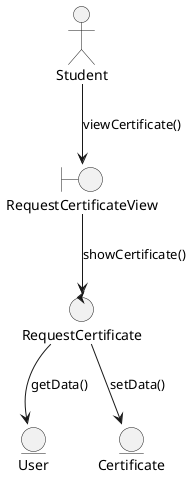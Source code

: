 @startuml DiagramaDeColaboracionDeSolicitarCertificado

:Student: as o1


boundary RequestCertificateView

control "RequestCertificate" as o2


entity "User" as o4

entity "Certificate" as o6

o1 --> RequestCertificateView: "viewCertificate()"

RequestCertificateView --> o2: "showCertificate()"
o2 --> o4:"getData()"

o2 --> o6: "setData()"



@enduml
